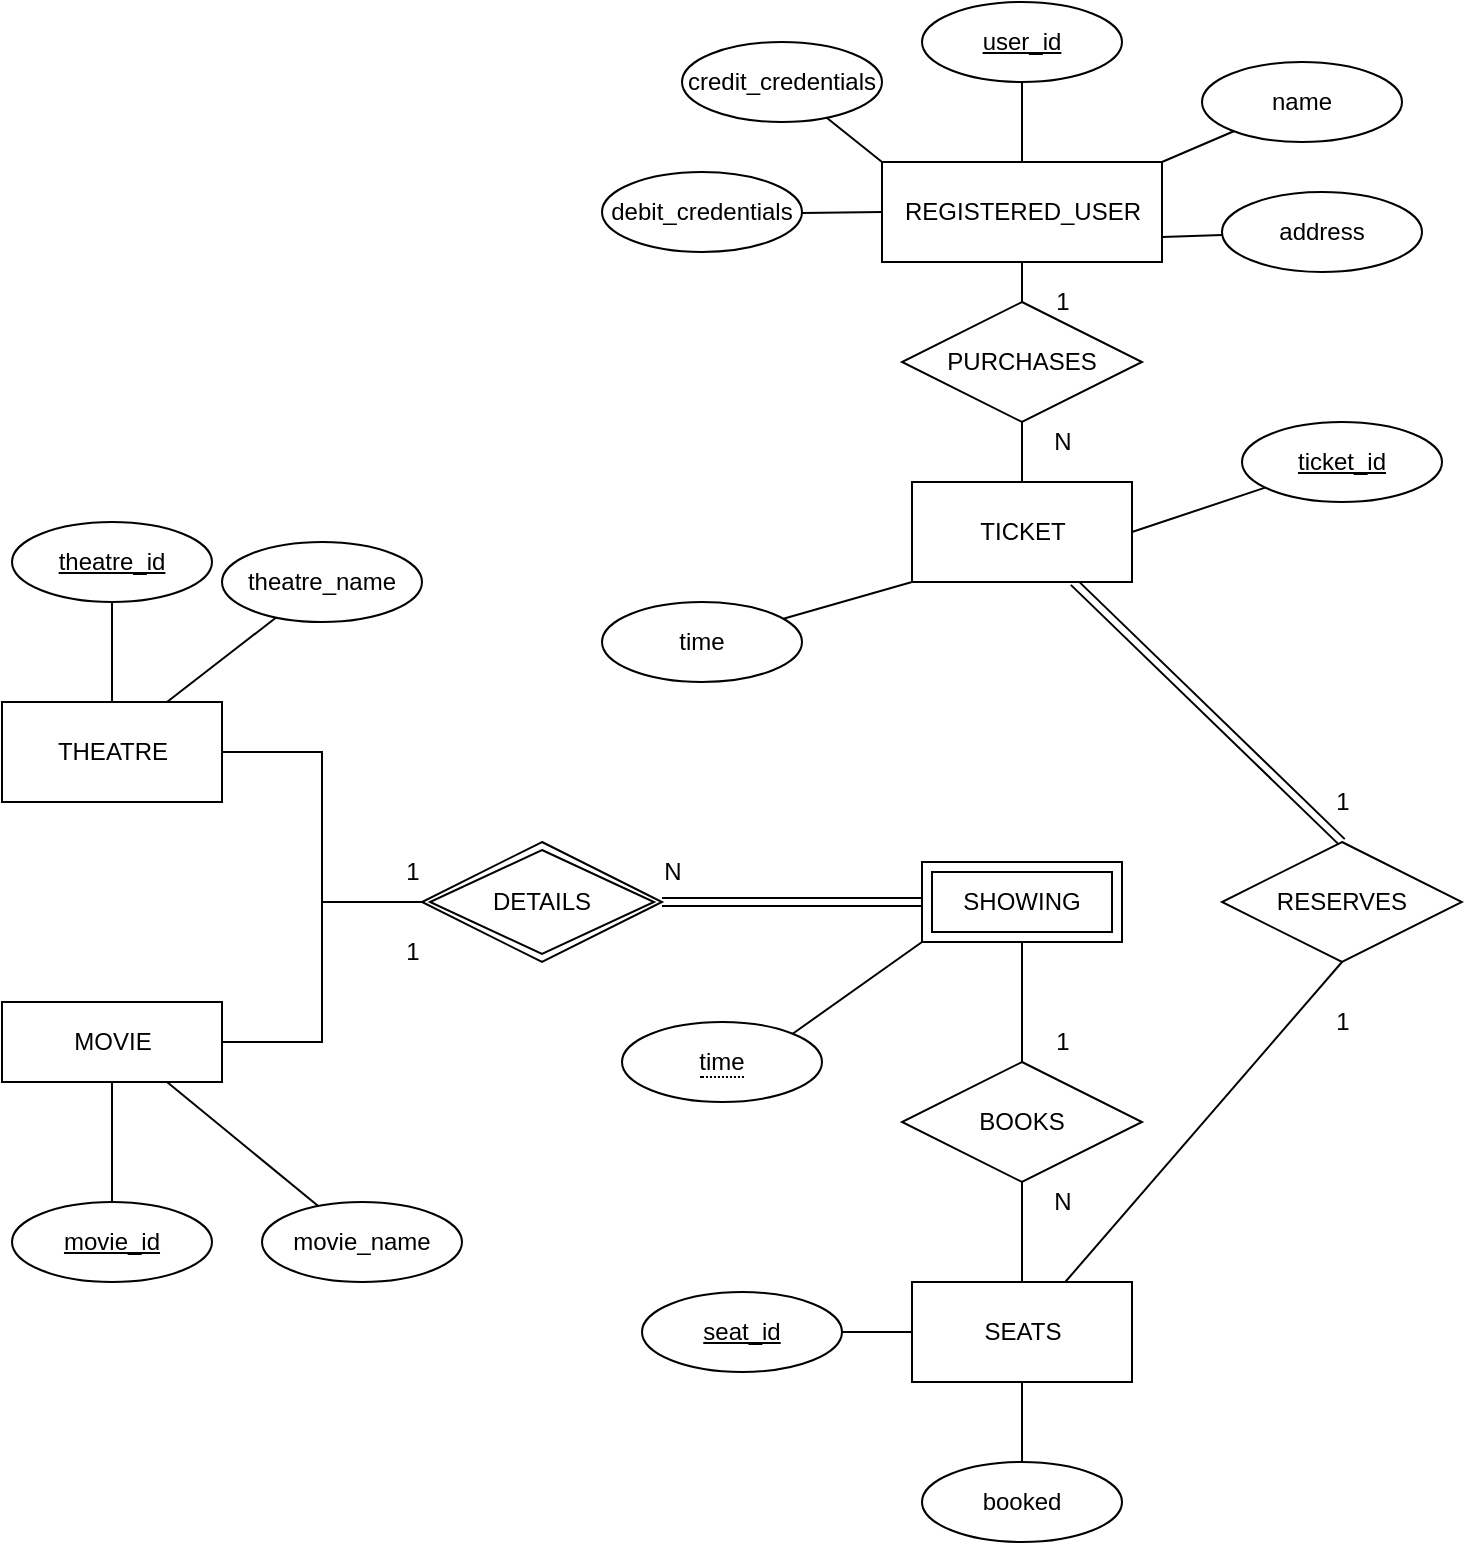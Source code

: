 <mxfile>
    <diagram id="lrpJYUM9OQKFdtNW1zxQ" name="Page-1">
        <mxGraphModel dx="941" dy="862" grid="1" gridSize="10" guides="1" tooltips="1" connect="1" arrows="1" fold="1" page="1" pageScale="1" pageWidth="850" pageHeight="1100" math="0" shadow="0">
            <root>
                <mxCell id="0"/>
                <mxCell id="1" parent="0"/>
                <mxCell id="bqG94RJb7h305sRFG-q4-37" style="edgeStyle=orthogonalEdgeStyle;rounded=0;orthogonalLoop=1;jettySize=auto;html=1;entryX=0.5;entryY=0;entryDx=0;entryDy=0;endArrow=none;endFill=0;" parent="1" source="bqG94RJb7h305sRFG-q4-29" target="bqG94RJb7h305sRFG-q4-36" edge="1">
                    <mxGeometry relative="1" as="geometry"/>
                </mxCell>
                <mxCell id="bqG94RJb7h305sRFG-q4-29" value="REGISTERED_USER" style="html=1;" parent="1" vertex="1">
                    <mxGeometry x="1340" y="160" width="140" height="50" as="geometry"/>
                </mxCell>
                <mxCell id="32" style="edgeStyle=none;html=1;entryX=0.5;entryY=0;entryDx=0;entryDy=0;endArrow=none;endFill=0;shape=link;" edge="1" parent="1" source="bqG94RJb7h305sRFG-q4-30" target="31">
                    <mxGeometry relative="1" as="geometry"/>
                </mxCell>
                <mxCell id="bqG94RJb7h305sRFG-q4-30" value="TICKET" style="html=1;" parent="1" vertex="1">
                    <mxGeometry x="1355" y="320" width="110" height="50" as="geometry"/>
                </mxCell>
                <mxCell id="bqG94RJb7h305sRFG-q4-38" style="edgeStyle=orthogonalEdgeStyle;rounded=0;orthogonalLoop=1;jettySize=auto;html=1;entryX=0.5;entryY=0;entryDx=0;entryDy=0;endArrow=none;endFill=0;" parent="1" source="bqG94RJb7h305sRFG-q4-36" target="bqG94RJb7h305sRFG-q4-30" edge="1">
                    <mxGeometry relative="1" as="geometry"/>
                </mxCell>
                <mxCell id="bqG94RJb7h305sRFG-q4-36" value="PURCHASES" style="shape=rhombus;perimeter=rhombusPerimeter;whiteSpace=wrap;html=1;align=center;" parent="1" vertex="1">
                    <mxGeometry x="1350" y="230" width="120" height="60" as="geometry"/>
                </mxCell>
                <mxCell id="bqG94RJb7h305sRFG-q4-49" value="MOVIE" style="html=1;" parent="1" vertex="1">
                    <mxGeometry x="900" y="580" width="110" height="40" as="geometry"/>
                </mxCell>
                <mxCell id="bqG94RJb7h305sRFG-q4-50" value="THEATRE" style="html=1;" parent="1" vertex="1">
                    <mxGeometry x="900" y="430" width="110" height="50" as="geometry"/>
                </mxCell>
                <mxCell id="bqG94RJb7h305sRFG-q4-51" style="edgeStyle=orthogonalEdgeStyle;rounded=0;orthogonalLoop=1;jettySize=auto;html=1;entryX=1;entryY=0.5;entryDx=0;entryDy=0;endArrow=none;endFill=0;exitX=0;exitY=0.5;exitDx=0;exitDy=0;" parent="1" source="bqG94RJb7h305sRFG-q4-79" target="bqG94RJb7h305sRFG-q4-49" edge="1">
                    <mxGeometry relative="1" as="geometry">
                        <mxPoint x="1470.0" y="610.0" as="sourcePoint"/>
                    </mxGeometry>
                </mxCell>
                <mxCell id="bqG94RJb7h305sRFG-q4-52" style="edgeStyle=orthogonalEdgeStyle;rounded=0;orthogonalLoop=1;jettySize=auto;html=1;entryX=1;entryY=0.5;entryDx=0;entryDy=0;endArrow=none;endFill=0;exitX=0;exitY=0.5;exitDx=0;exitDy=0;" parent="1" source="bqG94RJb7h305sRFG-q4-79" target="bqG94RJb7h305sRFG-q4-50" edge="1">
                    <mxGeometry relative="1" as="geometry">
                        <mxPoint x="1350.0" y="610.0" as="sourcePoint"/>
                    </mxGeometry>
                </mxCell>
                <mxCell id="bqG94RJb7h305sRFG-q4-78" style="edgeStyle=none;rounded=0;orthogonalLoop=1;jettySize=auto;html=1;entryX=1;entryY=0;entryDx=0;entryDy=0;endArrow=none;endFill=0;exitX=0;exitY=1;exitDx=0;exitDy=0;" parent="1" source="bqG94RJb7h305sRFG-q4-82" target="20" edge="1">
                    <mxGeometry relative="1" as="geometry">
                        <mxPoint x="1410" y="640" as="sourcePoint"/>
                        <mxPoint x="1310" y="600" as="targetPoint"/>
                    </mxGeometry>
                </mxCell>
                <mxCell id="bqG94RJb7h305sRFG-q4-59" style="edgeStyle=none;rounded=0;orthogonalLoop=1;jettySize=auto;html=1;endArrow=none;endFill=0;entryX=1;entryY=0.5;entryDx=0;entryDy=0;exitX=0;exitY=0.5;exitDx=0;exitDy=0;shape=link;" parent="1" source="bqG94RJb7h305sRFG-q4-82" target="bqG94RJb7h305sRFG-q4-79" edge="1">
                    <mxGeometry relative="1" as="geometry">
                        <mxPoint x="1410" y="550.0" as="sourcePoint"/>
                        <mxPoint x="1410" y="590" as="targetPoint"/>
                    </mxGeometry>
                </mxCell>
                <mxCell id="bqG94RJb7h305sRFG-q4-69" style="edgeStyle=none;rounded=0;orthogonalLoop=1;jettySize=auto;html=1;entryX=0;entryY=1;entryDx=0;entryDy=0;endArrow=none;endFill=0;" parent="1" source="bqG94RJb7h305sRFG-q4-68" target="bqG94RJb7h305sRFG-q4-30" edge="1">
                    <mxGeometry relative="1" as="geometry"/>
                </mxCell>
                <mxCell id="bqG94RJb7h305sRFG-q4-68" value="time" style="ellipse;whiteSpace=wrap;html=1;align=center;" parent="1" vertex="1">
                    <mxGeometry x="1200" y="380" width="100" height="40" as="geometry"/>
                </mxCell>
                <mxCell id="bqG94RJb7h305sRFG-q4-70" value="1" style="text;html=1;align=center;verticalAlign=middle;resizable=0;points=[];autosize=1;strokeColor=none;fillColor=none;" parent="1" vertex="1">
                    <mxGeometry x="1415" y="215" width="30" height="30" as="geometry"/>
                </mxCell>
                <mxCell id="bqG94RJb7h305sRFG-q4-71" value="N" style="text;html=1;align=center;verticalAlign=middle;resizable=0;points=[];autosize=1;strokeColor=none;fillColor=none;" parent="1" vertex="1">
                    <mxGeometry x="1415" y="285" width="30" height="30" as="geometry"/>
                </mxCell>
                <mxCell id="bqG94RJb7h305sRFG-q4-74" value="N" style="text;html=1;align=center;verticalAlign=middle;resizable=0;points=[];autosize=1;strokeColor=none;fillColor=none;" parent="1" vertex="1">
                    <mxGeometry x="1220" y="500" width="30" height="30" as="geometry"/>
                </mxCell>
                <mxCell id="bqG94RJb7h305sRFG-q4-75" value="1" style="text;html=1;align=center;verticalAlign=middle;resizable=0;points=[];autosize=1;strokeColor=none;fillColor=none;" parent="1" vertex="1">
                    <mxGeometry x="1090" y="540" width="30" height="30" as="geometry"/>
                </mxCell>
                <mxCell id="bqG94RJb7h305sRFG-q4-76" value="1" style="text;html=1;align=center;verticalAlign=middle;resizable=0;points=[];autosize=1;strokeColor=none;fillColor=none;" parent="1" vertex="1">
                    <mxGeometry x="1090" y="500" width="30" height="30" as="geometry"/>
                </mxCell>
                <mxCell id="bqG94RJb7h305sRFG-q4-79" value="DETAILS" style="shape=rhombus;double=1;perimeter=rhombusPerimeter;whiteSpace=wrap;html=1;align=center;" parent="1" vertex="1">
                    <mxGeometry x="1110" y="500" width="120" height="60" as="geometry"/>
                </mxCell>
                <mxCell id="bqG94RJb7h305sRFG-q4-82" value="SHOWING" style="shape=ext;margin=3;double=1;whiteSpace=wrap;html=1;align=center;" parent="1" vertex="1">
                    <mxGeometry x="1360" y="510" width="100" height="40" as="geometry"/>
                </mxCell>
                <mxCell id="bqG94RJb7h305sRFG-q4-85" style="edgeStyle=none;rounded=0;orthogonalLoop=1;jettySize=auto;html=1;entryX=1;entryY=0.5;entryDx=0;entryDy=0;endArrow=none;endFill=0;" parent="1" source="bqG94RJb7h305sRFG-q4-84" target="bqG94RJb7h305sRFG-q4-30" edge="1">
                    <mxGeometry relative="1" as="geometry"/>
                </mxCell>
                <mxCell id="bqG94RJb7h305sRFG-q4-84" value="&lt;u&gt;ticket_id&lt;/u&gt;" style="ellipse;whiteSpace=wrap;html=1;align=center;" parent="1" vertex="1">
                    <mxGeometry x="1520" y="290" width="100" height="40" as="geometry"/>
                </mxCell>
                <mxCell id="bqG94RJb7h305sRFG-q4-87" style="edgeStyle=none;rounded=0;orthogonalLoop=1;jettySize=auto;html=1;entryX=1;entryY=0;entryDx=0;entryDy=0;endArrow=none;endFill=0;" parent="1" source="bqG94RJb7h305sRFG-q4-86" target="bqG94RJb7h305sRFG-q4-29" edge="1">
                    <mxGeometry relative="1" as="geometry"/>
                </mxCell>
                <mxCell id="bqG94RJb7h305sRFG-q4-86" value="name" style="ellipse;whiteSpace=wrap;html=1;align=center;" parent="1" vertex="1">
                    <mxGeometry x="1500" y="110" width="100" height="40" as="geometry"/>
                </mxCell>
                <mxCell id="3" style="edgeStyle=none;html=1;entryX=0.5;entryY=0;entryDx=0;entryDy=0;endArrow=none;endFill=0;" parent="1" source="2" target="bqG94RJb7h305sRFG-q4-50" edge="1">
                    <mxGeometry relative="1" as="geometry"/>
                </mxCell>
                <mxCell id="2" value="&lt;u&gt;theatre_id&lt;/u&gt;" style="ellipse;whiteSpace=wrap;html=1;align=center;" parent="1" vertex="1">
                    <mxGeometry x="905" y="340" width="100" height="40" as="geometry"/>
                </mxCell>
                <mxCell id="5" style="edgeStyle=none;html=1;entryX=0.75;entryY=0;entryDx=0;entryDy=0;endArrow=none;endFill=0;" parent="1" source="4" target="bqG94RJb7h305sRFG-q4-50" edge="1">
                    <mxGeometry relative="1" as="geometry"/>
                </mxCell>
                <mxCell id="4" value="theatre_name" style="ellipse;whiteSpace=wrap;html=1;align=center;" parent="1" vertex="1">
                    <mxGeometry x="1010" y="350" width="100" height="40" as="geometry"/>
                </mxCell>
                <mxCell id="10" style="edgeStyle=none;html=1;entryX=0.75;entryY=1;entryDx=0;entryDy=0;endArrow=none;endFill=0;" parent="1" source="6" target="bqG94RJb7h305sRFG-q4-49" edge="1">
                    <mxGeometry relative="1" as="geometry"/>
                </mxCell>
                <mxCell id="6" value="movie_name" style="ellipse;whiteSpace=wrap;html=1;align=center;" parent="1" vertex="1">
                    <mxGeometry x="1030" y="680" width="100" height="40" as="geometry"/>
                </mxCell>
                <mxCell id="8" style="edgeStyle=none;html=1;entryX=0.5;entryY=1;entryDx=0;entryDy=0;endArrow=none;endFill=0;" parent="1" source="7" target="bqG94RJb7h305sRFG-q4-49" edge="1">
                    <mxGeometry relative="1" as="geometry"/>
                </mxCell>
                <mxCell id="7" value="&lt;u&gt;movie_id&lt;/u&gt;" style="ellipse;whiteSpace=wrap;html=1;align=center;" parent="1" vertex="1">
                    <mxGeometry x="905" y="680" width="100" height="40" as="geometry"/>
                </mxCell>
                <mxCell id="12" style="edgeStyle=none;html=1;entryX=0.5;entryY=0;entryDx=0;entryDy=0;endArrow=none;endFill=0;" parent="1" source="11" target="bqG94RJb7h305sRFG-q4-29" edge="1">
                    <mxGeometry relative="1" as="geometry"/>
                </mxCell>
                <mxCell id="11" value="&lt;u&gt;user_id&lt;/u&gt;" style="ellipse;whiteSpace=wrap;html=1;align=center;" parent="1" vertex="1">
                    <mxGeometry x="1360" y="80" width="100" height="40" as="geometry"/>
                </mxCell>
                <mxCell id="14" style="edgeStyle=none;html=1;entryX=1;entryY=0.75;entryDx=0;entryDy=0;endArrow=none;endFill=0;" parent="1" source="13" target="bqG94RJb7h305sRFG-q4-29" edge="1">
                    <mxGeometry relative="1" as="geometry"/>
                </mxCell>
                <mxCell id="13" value="address" style="ellipse;whiteSpace=wrap;html=1;align=center;" parent="1" vertex="1">
                    <mxGeometry x="1510" y="175" width="100" height="40" as="geometry"/>
                </mxCell>
                <mxCell id="19" style="edgeStyle=none;html=1;entryX=0;entryY=0;entryDx=0;entryDy=0;endArrow=none;endFill=0;" parent="1" source="15" target="bqG94RJb7h305sRFG-q4-29" edge="1">
                    <mxGeometry relative="1" as="geometry"/>
                </mxCell>
                <mxCell id="15" value="credit_credentials" style="ellipse;whiteSpace=wrap;html=1;align=center;" parent="1" vertex="1">
                    <mxGeometry x="1240" y="100" width="100" height="40" as="geometry"/>
                </mxCell>
                <mxCell id="18" style="edgeStyle=none;html=1;entryX=0;entryY=0.5;entryDx=0;entryDy=0;endArrow=none;endFill=0;" parent="1" source="17" target="bqG94RJb7h305sRFG-q4-29" edge="1">
                    <mxGeometry relative="1" as="geometry"/>
                </mxCell>
                <mxCell id="17" value="debit_credentials" style="ellipse;whiteSpace=wrap;html=1;align=center;" parent="1" vertex="1">
                    <mxGeometry x="1200" y="165" width="100" height="40" as="geometry"/>
                </mxCell>
                <mxCell id="20" value="&lt;span style=&quot;border-bottom: 1px dotted&quot;&gt;time&lt;/span&gt;" style="ellipse;whiteSpace=wrap;html=1;align=center;" parent="1" vertex="1">
                    <mxGeometry x="1210" y="590" width="100" height="40" as="geometry"/>
                </mxCell>
                <mxCell id="33" style="edgeStyle=none;html=1;entryX=0.5;entryY=1;entryDx=0;entryDy=0;endArrow=none;endFill=0;" edge="1" parent="1" source="21" target="31">
                    <mxGeometry relative="1" as="geometry"/>
                </mxCell>
                <mxCell id="21" value="SEATS" style="html=1;" vertex="1" parent="1">
                    <mxGeometry x="1355" y="720" width="110" height="50" as="geometry"/>
                </mxCell>
                <mxCell id="24" style="edgeStyle=none;html=1;entryX=0.5;entryY=0;entryDx=0;entryDy=0;endArrow=none;endFill=0;" edge="1" parent="1" source="22" target="21">
                    <mxGeometry relative="1" as="geometry"/>
                </mxCell>
                <mxCell id="22" value="BOOKS" style="shape=rhombus;perimeter=rhombusPerimeter;whiteSpace=wrap;html=1;align=center;" vertex="1" parent="1">
                    <mxGeometry x="1350" y="610" width="120" height="60" as="geometry"/>
                </mxCell>
                <mxCell id="23" style="edgeStyle=none;rounded=0;orthogonalLoop=1;jettySize=auto;html=1;entryX=0.5;entryY=1;entryDx=0;entryDy=0;endArrow=none;endFill=0;exitX=0.5;exitY=0;exitDx=0;exitDy=0;" edge="1" parent="1" source="22" target="bqG94RJb7h305sRFG-q4-82">
                    <mxGeometry relative="1" as="geometry">
                        <mxPoint x="1420" y="520" as="targetPoint"/>
                        <mxPoint x="1410" y="600" as="sourcePoint"/>
                    </mxGeometry>
                </mxCell>
                <mxCell id="26" style="edgeStyle=none;html=1;entryX=0;entryY=0.5;entryDx=0;entryDy=0;endArrow=none;endFill=0;" edge="1" parent="1" source="25" target="21">
                    <mxGeometry relative="1" as="geometry"/>
                </mxCell>
                <mxCell id="25" value="&lt;u&gt;seat_id&lt;/u&gt;" style="ellipse;whiteSpace=wrap;html=1;align=center;" vertex="1" parent="1">
                    <mxGeometry x="1220" y="725" width="100" height="40" as="geometry"/>
                </mxCell>
                <mxCell id="28" style="edgeStyle=none;html=1;entryX=0.5;entryY=1;entryDx=0;entryDy=0;endArrow=none;endFill=0;" edge="1" parent="1" source="27" target="21">
                    <mxGeometry relative="1" as="geometry"/>
                </mxCell>
                <mxCell id="27" value="booked" style="ellipse;whiteSpace=wrap;html=1;align=center;" vertex="1" parent="1">
                    <mxGeometry x="1360" y="810" width="100" height="40" as="geometry"/>
                </mxCell>
                <mxCell id="29" value="1" style="text;html=1;align=center;verticalAlign=middle;resizable=0;points=[];autosize=1;strokeColor=none;fillColor=none;" vertex="1" parent="1">
                    <mxGeometry x="1420" y="590" width="20" height="20" as="geometry"/>
                </mxCell>
                <mxCell id="30" value="N" style="text;html=1;align=center;verticalAlign=middle;resizable=0;points=[];autosize=1;strokeColor=none;fillColor=none;" vertex="1" parent="1">
                    <mxGeometry x="1420" y="670" width="20" height="20" as="geometry"/>
                </mxCell>
                <mxCell id="31" value="RESERVES" style="shape=rhombus;perimeter=rhombusPerimeter;whiteSpace=wrap;html=1;align=center;" vertex="1" parent="1">
                    <mxGeometry x="1510" y="500" width="120" height="60" as="geometry"/>
                </mxCell>
                <mxCell id="34" value="1" style="text;html=1;align=center;verticalAlign=middle;resizable=0;points=[];autosize=1;strokeColor=none;fillColor=none;" vertex="1" parent="1">
                    <mxGeometry x="1560" y="470" width="20" height="20" as="geometry"/>
                </mxCell>
                <mxCell id="35" value="1" style="text;html=1;align=center;verticalAlign=middle;resizable=0;points=[];autosize=1;strokeColor=none;fillColor=none;" vertex="1" parent="1">
                    <mxGeometry x="1560" y="580" width="20" height="20" as="geometry"/>
                </mxCell>
            </root>
        </mxGraphModel>
    </diagram>
</mxfile>